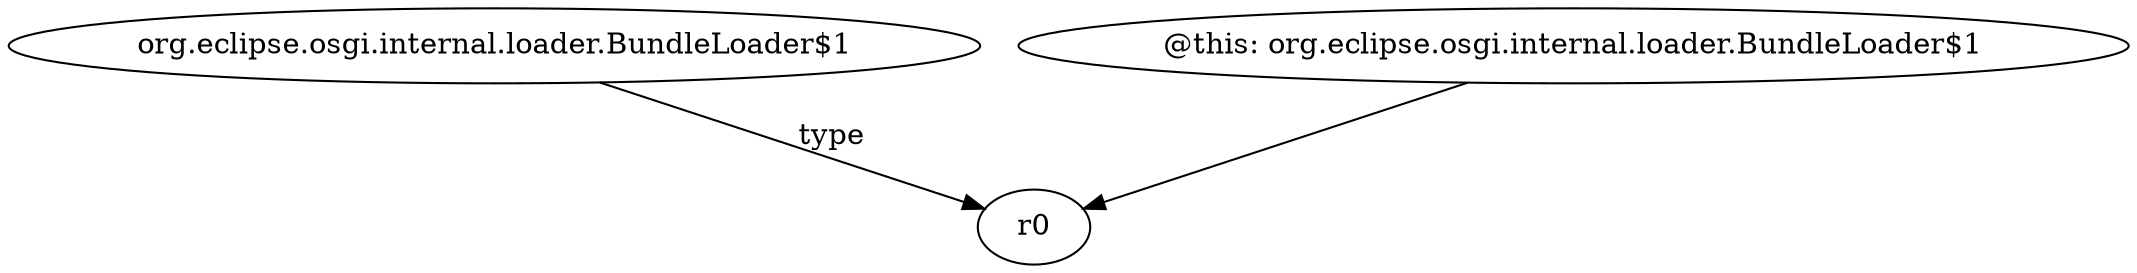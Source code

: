 digraph g {
0[label="org.eclipse.osgi.internal.loader.BundleLoader$1"]
1[label="r0"]
0->1[label="type"]
2[label="@this: org.eclipse.osgi.internal.loader.BundleLoader$1"]
2->1[label=""]
}